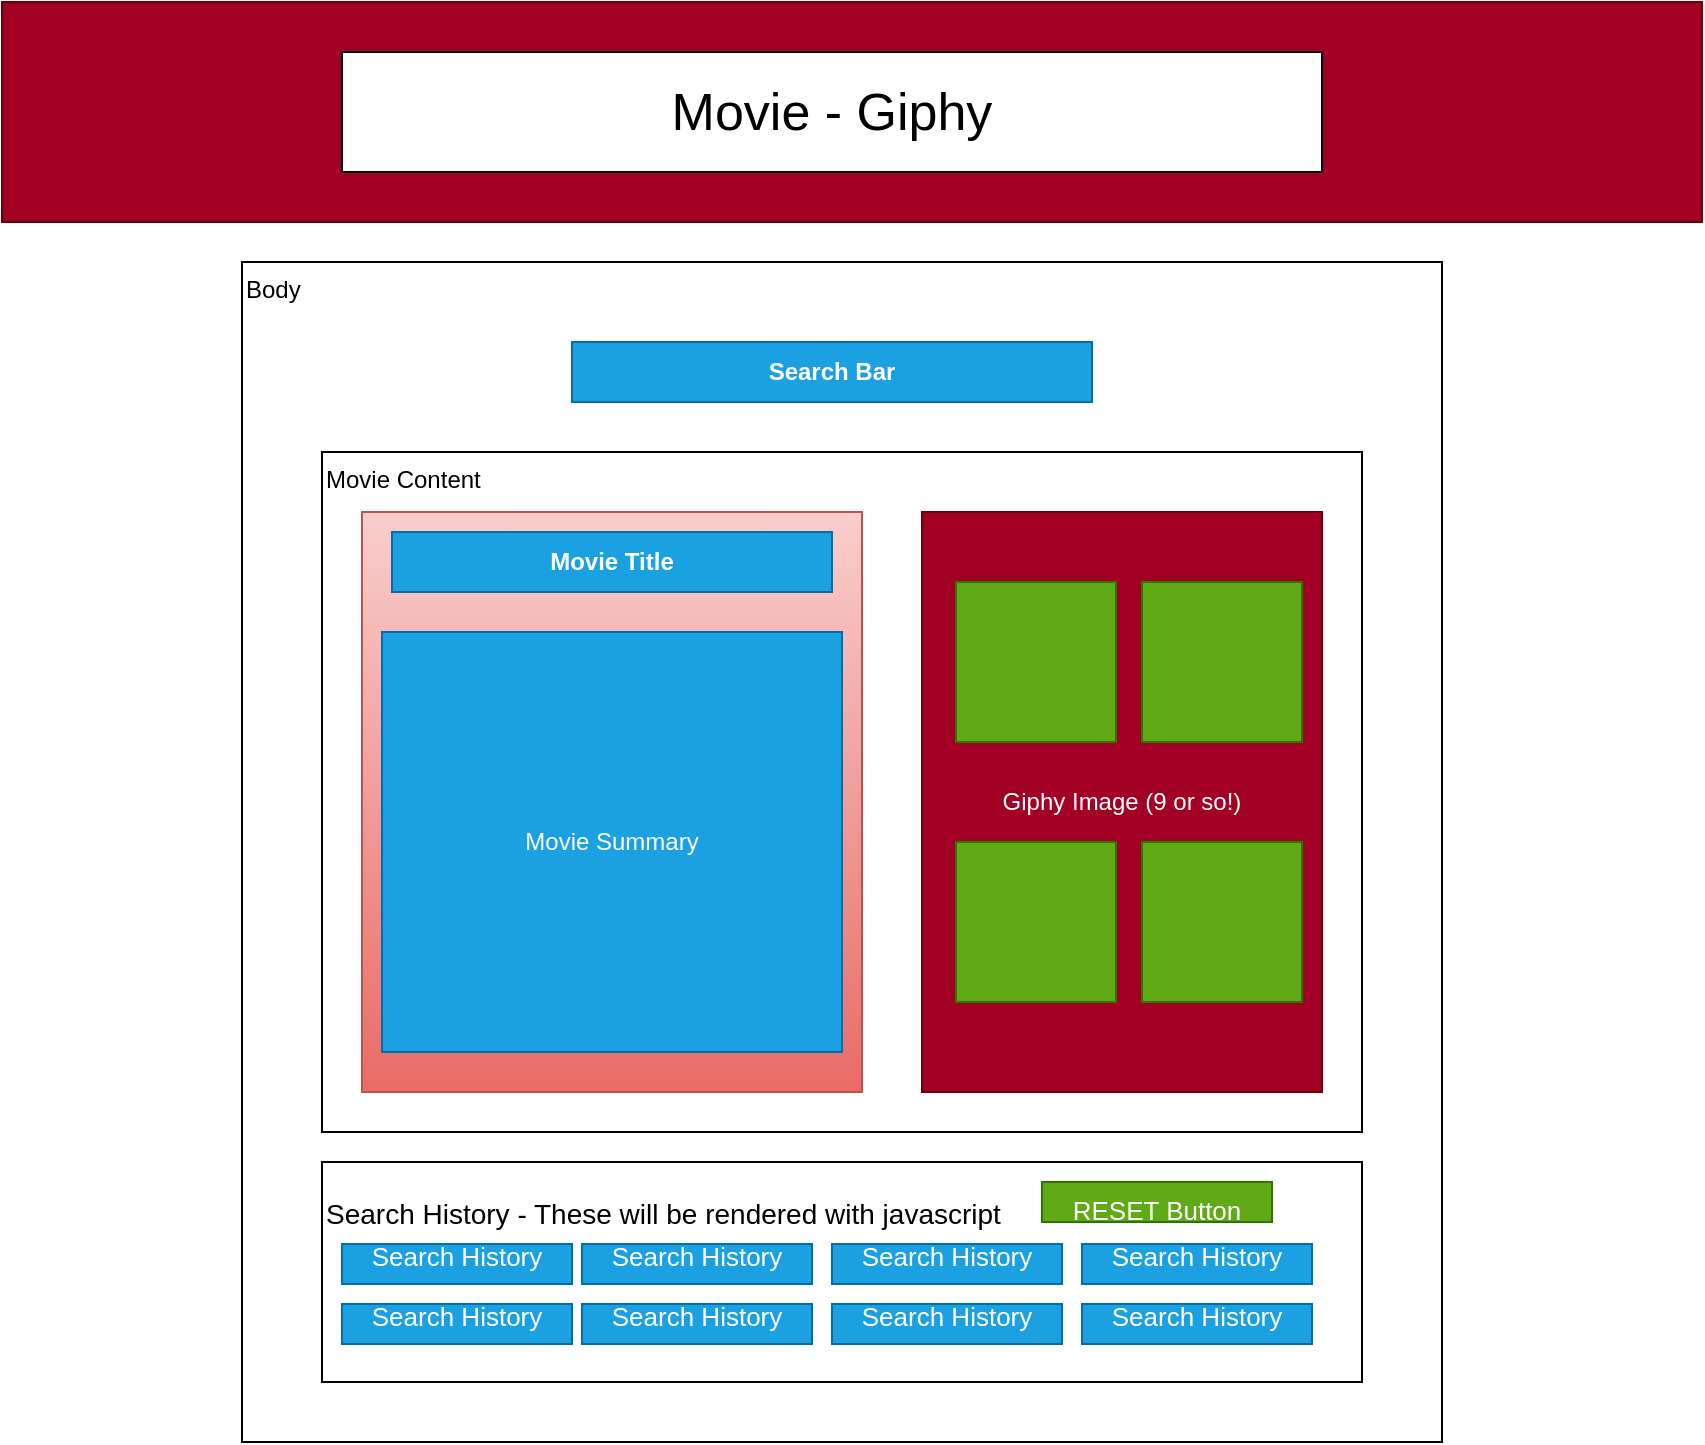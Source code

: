 <mxfile>
    <diagram id="qVMIQvpNEr4zn9dD0inA" name="Page-1">
        <mxGraphModel dx="893" dy="633" grid="1" gridSize="10" guides="1" tooltips="1" connect="1" arrows="1" fold="1" page="1" pageScale="1" pageWidth="850" pageHeight="1100" math="0" shadow="0">
            <root>
                <mxCell id="0"/>
                <mxCell id="1" parent="0"/>
                <mxCell id="2" value="" style="rounded=0;whiteSpace=wrap;html=1;fillColor=#a20025;fontColor=#ffffff;strokeColor=#6F0000;" parent="1" vertex="1">
                    <mxGeometry width="850" height="110" as="geometry"/>
                </mxCell>
                <mxCell id="3" value="&lt;span style=&quot;font-size: 26px;&quot;&gt;Movie - Giphy&lt;/span&gt;" style="rounded=0;whiteSpace=wrap;html=1;" parent="1" vertex="1">
                    <mxGeometry x="170" y="25" width="490" height="60" as="geometry"/>
                </mxCell>
                <mxCell id="4" value="Body" style="rounded=0;whiteSpace=wrap;html=1;verticalAlign=top;align=left;" parent="1" vertex="1">
                    <mxGeometry x="120" y="130" width="600" height="590" as="geometry"/>
                </mxCell>
                <mxCell id="5" value="Search Bar" style="rounded=0;whiteSpace=wrap;html=1;fillColor=#1ba1e2;fontColor=#ffffff;strokeColor=#006EAF;fontStyle=1" parent="1" vertex="1">
                    <mxGeometry x="285" y="170" width="260" height="30" as="geometry"/>
                </mxCell>
                <mxCell id="6" value="Movie Content" style="rounded=0;whiteSpace=wrap;html=1;align=left;verticalAlign=top;" parent="1" vertex="1">
                    <mxGeometry x="160" y="225" width="520" height="340" as="geometry"/>
                </mxCell>
                <mxCell id="7" value="" style="rounded=0;whiteSpace=wrap;html=1;fillColor=#f8cecc;strokeColor=#b85450;gradientColor=#ea6b66;" parent="1" vertex="1">
                    <mxGeometry x="180" y="255" width="250" height="290" as="geometry"/>
                </mxCell>
                <mxCell id="8" value="Giphy Image (9 or so!)" style="rounded=0;whiteSpace=wrap;html=1;fillColor=#a20025;fontColor=#ffffff;strokeColor=#6F0000;" parent="1" vertex="1">
                    <mxGeometry x="460" y="255" width="200" height="290" as="geometry"/>
                </mxCell>
                <mxCell id="9" value="Movie Title" style="rounded=0;whiteSpace=wrap;html=1;fillColor=#1ba1e2;fontColor=#ffffff;strokeColor=#006EAF;fontStyle=1" parent="1" vertex="1">
                    <mxGeometry x="195" y="265" width="220" height="30" as="geometry"/>
                </mxCell>
                <mxCell id="10" value="Movie Summary" style="rounded=0;whiteSpace=wrap;html=1;fillColor=#1ba1e2;fontColor=#ffffff;strokeColor=#006EAF;" parent="1" vertex="1">
                    <mxGeometry x="190" y="315" width="230" height="210" as="geometry"/>
                </mxCell>
                <mxCell id="11" value="&lt;font style=&quot;font-size: 14px;&quot;&gt;Search History - These will be rendered with javascript&lt;/font&gt;" style="rounded=0;whiteSpace=wrap;html=1;fontSize=26;align=left;verticalAlign=top;" parent="1" vertex="1">
                    <mxGeometry x="160" y="580" width="520" height="110" as="geometry"/>
                </mxCell>
                <mxCell id="12" value="&lt;font style=&quot;font-size: 13px;&quot;&gt;Search History&lt;/font&gt;" style="rounded=0;whiteSpace=wrap;html=1;fontSize=26;fillColor=#1ba1e2;fontColor=#ffffff;strokeColor=#006EAF;verticalAlign=bottom;" parent="1" vertex="1">
                    <mxGeometry x="170" y="621" width="115" height="20" as="geometry"/>
                </mxCell>
                <mxCell id="13" value="&lt;font style=&quot;font-size: 13px;&quot;&gt;Search History&lt;/font&gt;" style="rounded=0;whiteSpace=wrap;html=1;fontSize=26;fillColor=#1ba1e2;fontColor=#ffffff;strokeColor=#006EAF;verticalAlign=bottom;" parent="1" vertex="1">
                    <mxGeometry x="290" y="621" width="115" height="20" as="geometry"/>
                </mxCell>
                <mxCell id="14" value="&lt;font style=&quot;font-size: 13px;&quot;&gt;Search History&lt;/font&gt;" style="rounded=0;whiteSpace=wrap;html=1;fontSize=26;fillColor=#1ba1e2;fontColor=#ffffff;strokeColor=#006EAF;verticalAlign=bottom;" parent="1" vertex="1">
                    <mxGeometry x="415" y="621" width="115" height="20" as="geometry"/>
                </mxCell>
                <mxCell id="15" value="&lt;font style=&quot;font-size: 13px;&quot;&gt;Search History&lt;/font&gt;" style="rounded=0;whiteSpace=wrap;html=1;fontSize=26;fillColor=#1ba1e2;fontColor=#ffffff;strokeColor=#006EAF;verticalAlign=bottom;" parent="1" vertex="1">
                    <mxGeometry x="540" y="621" width="115" height="20" as="geometry"/>
                </mxCell>
                <mxCell id="16" value="&lt;font style=&quot;font-size: 13px;&quot;&gt;Search History&lt;/font&gt;" style="rounded=0;whiteSpace=wrap;html=1;fontSize=26;fillColor=#1ba1e2;fontColor=#ffffff;strokeColor=#006EAF;verticalAlign=bottom;" parent="1" vertex="1">
                    <mxGeometry x="170" y="651" width="115" height="20" as="geometry"/>
                </mxCell>
                <mxCell id="17" value="&lt;font style=&quot;font-size: 13px;&quot;&gt;Search History&lt;/font&gt;" style="rounded=0;whiteSpace=wrap;html=1;fontSize=26;fillColor=#1ba1e2;fontColor=#ffffff;strokeColor=#006EAF;verticalAlign=bottom;" parent="1" vertex="1">
                    <mxGeometry x="290" y="651" width="115" height="20" as="geometry"/>
                </mxCell>
                <mxCell id="18" value="&lt;font style=&quot;font-size: 13px;&quot;&gt;Search History&lt;/font&gt;" style="rounded=0;whiteSpace=wrap;html=1;fontSize=26;fillColor=#1ba1e2;fontColor=#ffffff;strokeColor=#006EAF;verticalAlign=bottom;" parent="1" vertex="1">
                    <mxGeometry x="415" y="651" width="115" height="20" as="geometry"/>
                </mxCell>
                <mxCell id="19" value="&lt;font style=&quot;font-size: 13px;&quot;&gt;Search History&lt;/font&gt;" style="rounded=0;whiteSpace=wrap;html=1;fontSize=26;fillColor=#1ba1e2;fontColor=#ffffff;strokeColor=#006EAF;verticalAlign=bottom;" parent="1" vertex="1">
                    <mxGeometry x="540" y="651" width="115" height="20" as="geometry"/>
                </mxCell>
                <mxCell id="21" value="&lt;font style=&quot;font-size: 13px;&quot;&gt;RESET Button&lt;/font&gt;" style="rounded=0;whiteSpace=wrap;html=1;fontSize=26;fillColor=#60a917;fontColor=#ffffff;strokeColor=#2D7600;verticalAlign=middle;" parent="1" vertex="1">
                    <mxGeometry x="520" y="590" width="115" height="20" as="geometry"/>
                </mxCell>
                <mxCell id="22" value="" style="whiteSpace=wrap;html=1;aspect=fixed;fillColor=#60a917;fontColor=#ffffff;strokeColor=#2D7600;" vertex="1" parent="1">
                    <mxGeometry x="570" y="290" width="80" height="80" as="geometry"/>
                </mxCell>
                <mxCell id="23" value="" style="whiteSpace=wrap;html=1;aspect=fixed;fillColor=#60a917;fontColor=#ffffff;strokeColor=#2D7600;" vertex="1" parent="1">
                    <mxGeometry x="477" y="290" width="80" height="80" as="geometry"/>
                </mxCell>
                <mxCell id="24" value="" style="whiteSpace=wrap;html=1;aspect=fixed;fillColor=#60a917;fontColor=#ffffff;strokeColor=#2D7600;" vertex="1" parent="1">
                    <mxGeometry x="570" y="420" width="80" height="80" as="geometry"/>
                </mxCell>
                <mxCell id="25" value="" style="whiteSpace=wrap;html=1;aspect=fixed;fillColor=#60a917;fontColor=#ffffff;strokeColor=#2D7600;" vertex="1" parent="1">
                    <mxGeometry x="477" y="420" width="80" height="80" as="geometry"/>
                </mxCell>
            </root>
        </mxGraphModel>
    </diagram>
</mxfile>